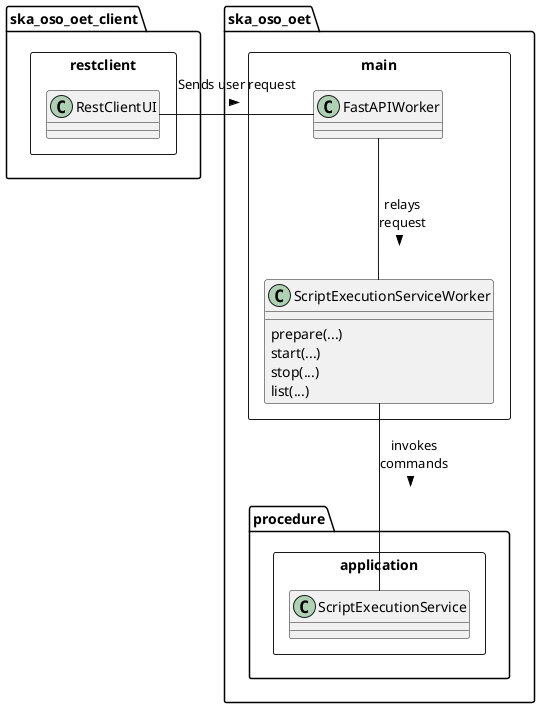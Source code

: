 @startuml
'https://plantuml.com/class-diagram

package ska_oso_oet_client {
    package restclient <<Rectangle>> {
        class RestClientUI {
        }
    }
}

package ska_oso_oet {
    package main <<Rectangle>> {
        class ScriptExecutionServiceWorker {
            prepare(...)
            start(...)
            stop(...)
            list(...)
        }

        class FastAPIWorker {
        }
    }

    package procedure {
        package application <<Rectangle>> {
            class ScriptExecutionService {
            }
        }
    }


    RestClientUI - FastAPIWorker : Sends user request\n >
    FastAPIWorker -- ScriptExecutionServiceWorker : relays\nrequest\n >
    ScriptExecutionServiceWorker -- ScriptExecutionService : invokes\ncommands\n >
}


@enduml
